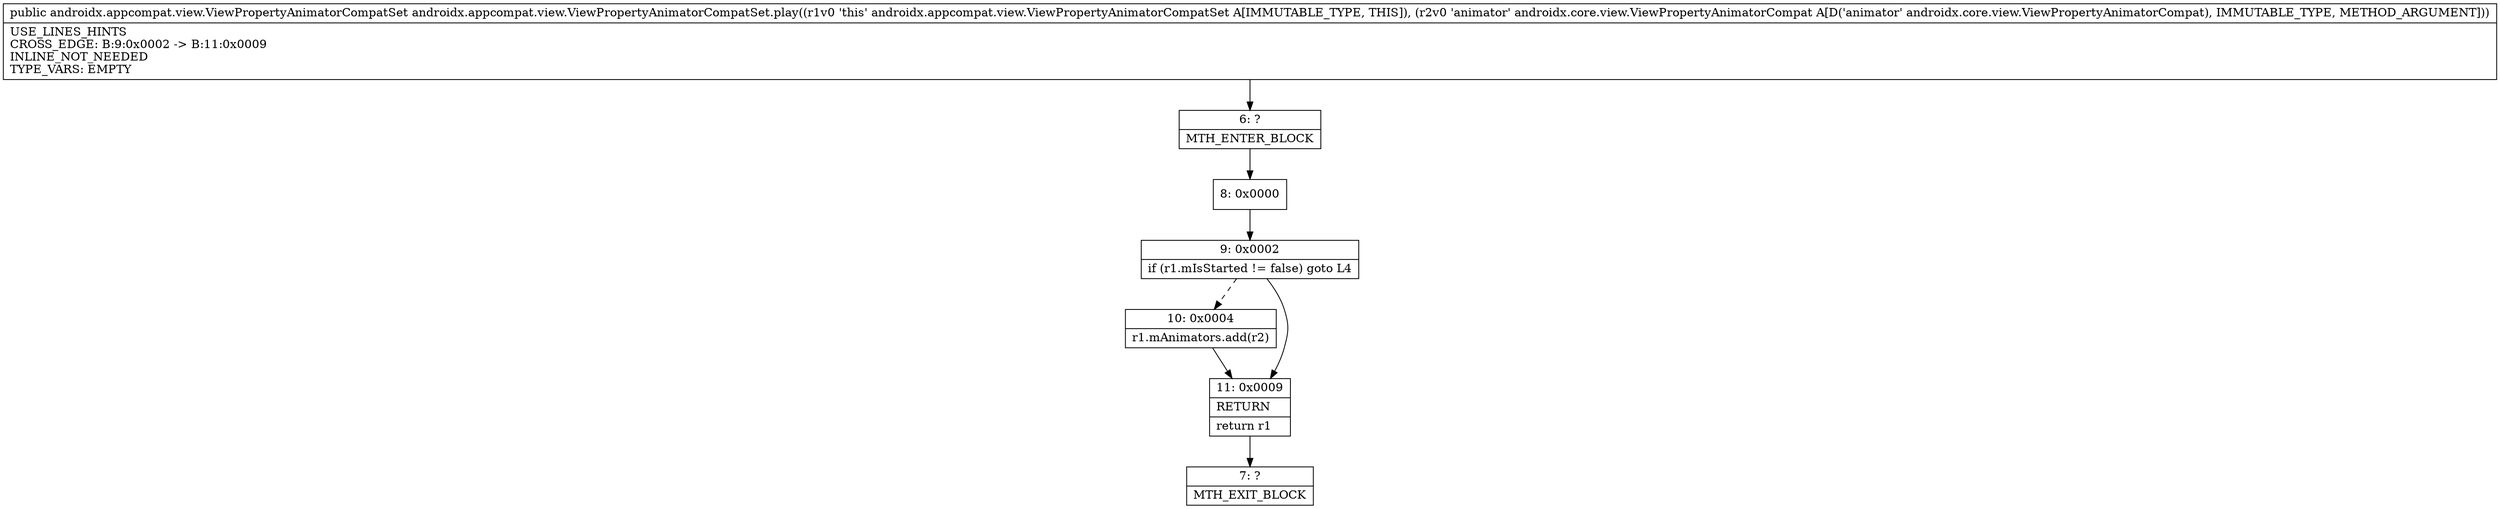 digraph "CFG forandroidx.appcompat.view.ViewPropertyAnimatorCompatSet.play(Landroidx\/core\/view\/ViewPropertyAnimatorCompat;)Landroidx\/appcompat\/view\/ViewPropertyAnimatorCompatSet;" {
Node_6 [shape=record,label="{6\:\ ?|MTH_ENTER_BLOCK\l}"];
Node_8 [shape=record,label="{8\:\ 0x0000}"];
Node_9 [shape=record,label="{9\:\ 0x0002|if (r1.mIsStarted != false) goto L4\l}"];
Node_10 [shape=record,label="{10\:\ 0x0004|r1.mAnimators.add(r2)\l}"];
Node_11 [shape=record,label="{11\:\ 0x0009|RETURN\l|return r1\l}"];
Node_7 [shape=record,label="{7\:\ ?|MTH_EXIT_BLOCK\l}"];
MethodNode[shape=record,label="{public androidx.appcompat.view.ViewPropertyAnimatorCompatSet androidx.appcompat.view.ViewPropertyAnimatorCompatSet.play((r1v0 'this' androidx.appcompat.view.ViewPropertyAnimatorCompatSet A[IMMUTABLE_TYPE, THIS]), (r2v0 'animator' androidx.core.view.ViewPropertyAnimatorCompat A[D('animator' androidx.core.view.ViewPropertyAnimatorCompat), IMMUTABLE_TYPE, METHOD_ARGUMENT]))  | USE_LINES_HINTS\lCROSS_EDGE: B:9:0x0002 \-\> B:11:0x0009\lINLINE_NOT_NEEDED\lTYPE_VARS: EMPTY\l}"];
MethodNode -> Node_6;Node_6 -> Node_8;
Node_8 -> Node_9;
Node_9 -> Node_10[style=dashed];
Node_9 -> Node_11;
Node_10 -> Node_11;
Node_11 -> Node_7;
}

